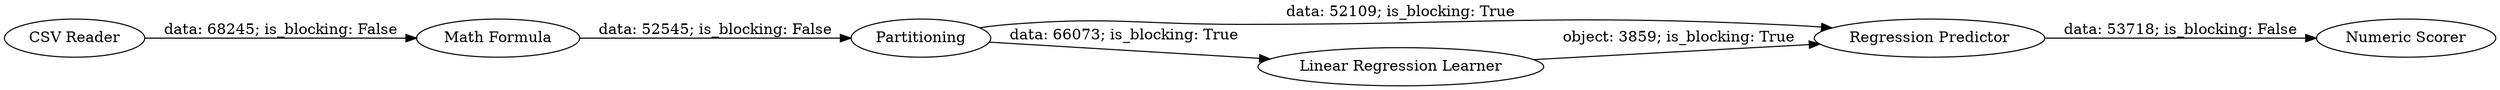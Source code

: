 digraph {
	"4052777146544611709_7" [label="Numeric Scorer"]
	"4052777146544611709_6" [label="Regression Predictor"]
	"4052777146544611709_4" [label="Linear Regression Learner"]
	"4052777146544611709_3" [label=Partitioning]
	"4052777146544611709_14" [label="Math Formula"]
	"4052777146544611709_1" [label="CSV Reader"]
	"4052777146544611709_14" -> "4052777146544611709_3" [label="data: 52545; is_blocking: False"]
	"4052777146544611709_1" -> "4052777146544611709_14" [label="data: 68245; is_blocking: False"]
	"4052777146544611709_3" -> "4052777146544611709_6" [label="data: 52109; is_blocking: True"]
	"4052777146544611709_3" -> "4052777146544611709_4" [label="data: 66073; is_blocking: True"]
	"4052777146544611709_6" -> "4052777146544611709_7" [label="data: 53718; is_blocking: False"]
	"4052777146544611709_4" -> "4052777146544611709_6" [label="object: 3859; is_blocking: True"]
	rankdir=LR
}
